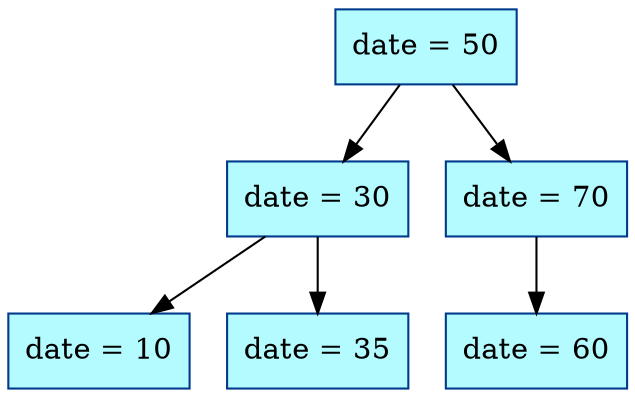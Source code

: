 digraph structs {
rankdir=HR;
node[color= "#003A8C",style="filled", fillcolor="#B4FBFF", fontsize=14];
edge[color="black", weight = 9,fontsize=14];
el_0061FF10 [shape=record, label= "date = 50"];
el_0061FF04 [shape=record, label= "date = 30"];
el_01051620 [shape=record, label= "date = 10"];
el_01051638 [shape=record, label= "date = 35"];
el_0061FEF8 [shape=record, label= "date = 70"];
el_01051650 [shape=record, label= "date = 60"];
el_0061FF10->el_0061FF04;
el_0061FF04->el_01051620;
el_0061FF04->el_01051638;
el_0061FF10->el_0061FEF8;
el_0061FEF8->el_01051650;

}